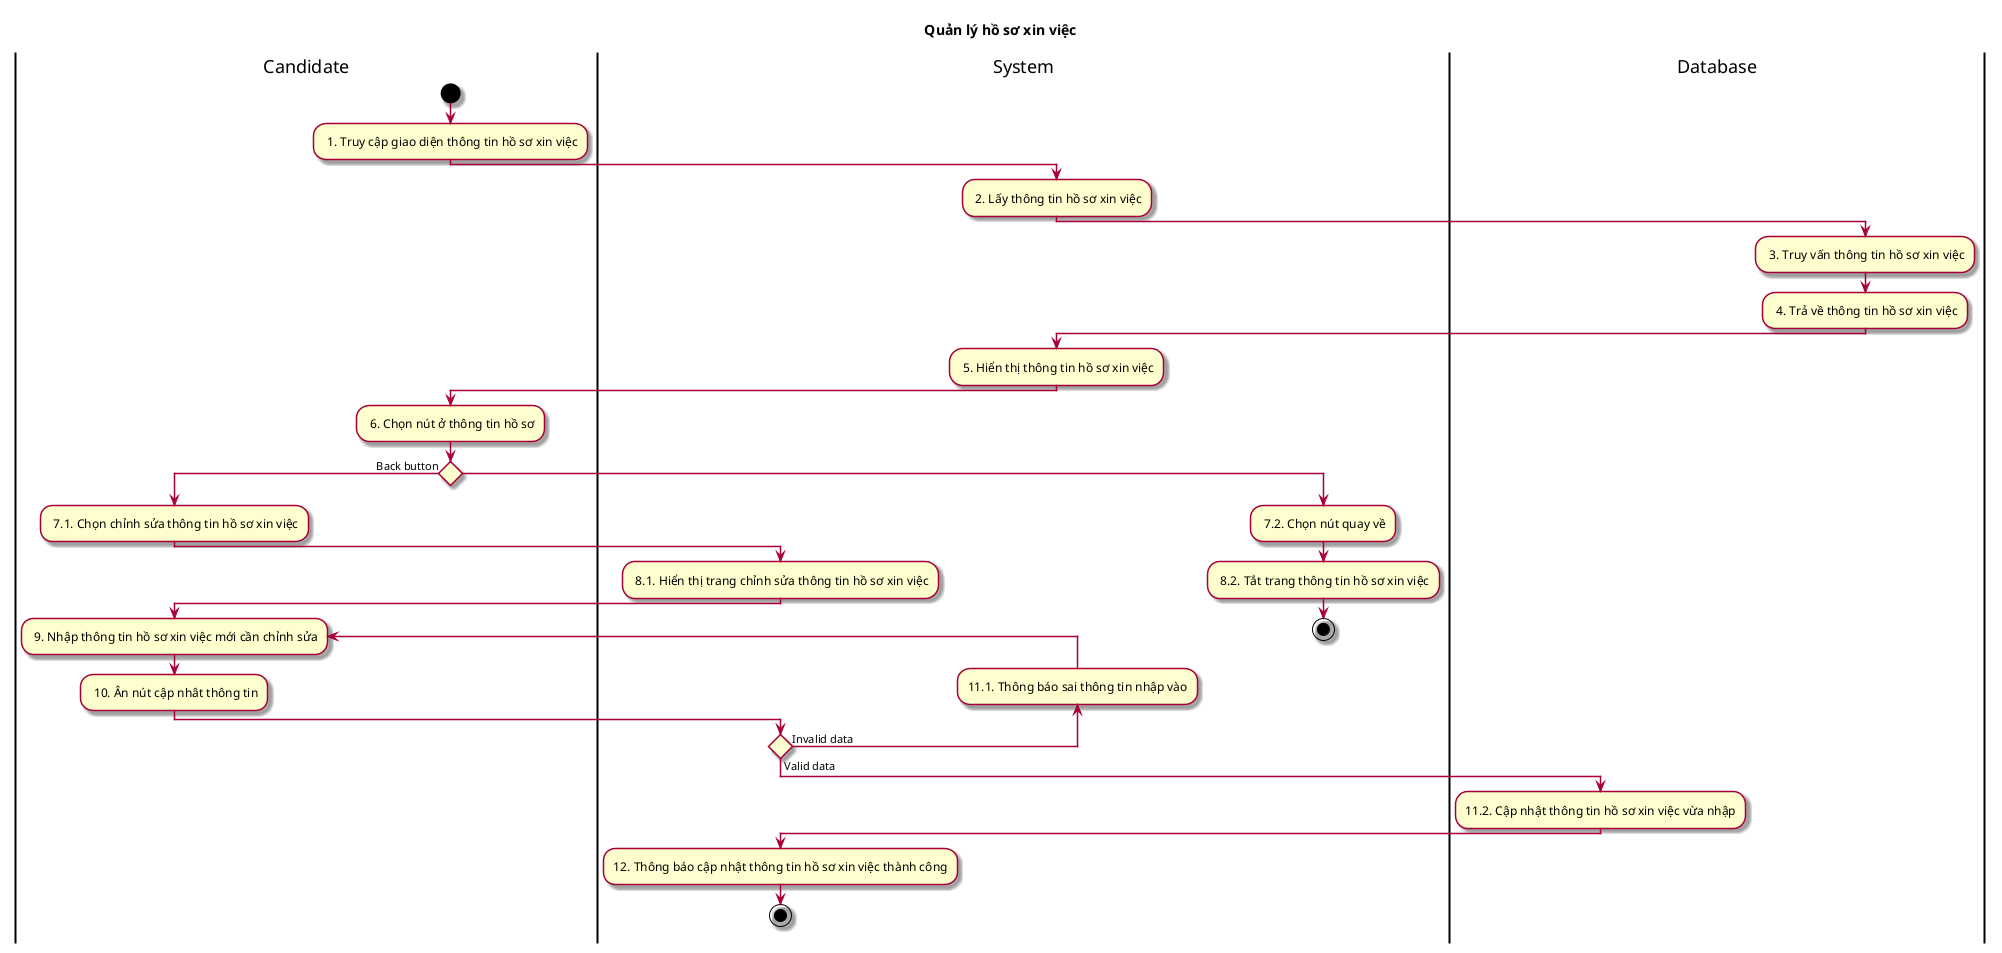 @startuml ActQuanLyHoSoXinViec
title Quản lý hồ sơ xin việc
skin rose
|Candidate|
start
: 1. Truy cập giao diện thông tin hồ sơ xin việc;
|System|
: 2. Lấy thông tin hồ sơ xin việc;
|Database|
: 3. Truy vấn thông tin hồ sơ xin việc;
: 4. Trả về thông tin hồ sơ xin việc;
|System|
: 5. Hiển thị thông tin hồ sơ xin việc;
|Candidate|
: 6. Chọn nút ở thông tin hồ sơ;
if () then (Back button)
|Candidate|
: 7.1. Chọn chỉnh sửa thông tin hồ sơ xin việc;
|System|
: 8.1. Hiển thị trang chỉnh sửa thông tin hồ sơ xin việc;
|Candidate|
repeat: 9. Nhập thông tin hồ sơ xin việc mới cần chỉnh sửa;
: 10. Ân nút cập nhât thông tin;
|System|
backward :11.1. Thông báo sai thông tin nhập vào;
repeat while () is (Invalid data) not (Valid data)
|Database|
:11.2. Cập nhật thông tin hồ sơ xin việc vừa nhập;
|System|
:12. Thông báo cập nhật thông tin hồ sơ xin việc thành công;
stop
else
: 7.2. Chọn nút quay về;
|System|
: 8.2. Tắt trang thông tin hồ sơ xin việc;
stop
@enduml